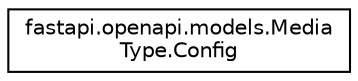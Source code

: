 digraph "Graphical Class Hierarchy"
{
 // LATEX_PDF_SIZE
  edge [fontname="Helvetica",fontsize="10",labelfontname="Helvetica",labelfontsize="10"];
  node [fontname="Helvetica",fontsize="10",shape=record];
  rankdir="LR";
  Node0 [label="fastapi.openapi.models.Media\lType.Config",height=0.2,width=0.4,color="black", fillcolor="white", style="filled",URL="$classfastapi_1_1openapi_1_1models_1_1MediaType_1_1Config.html",tooltip=" "];
}
